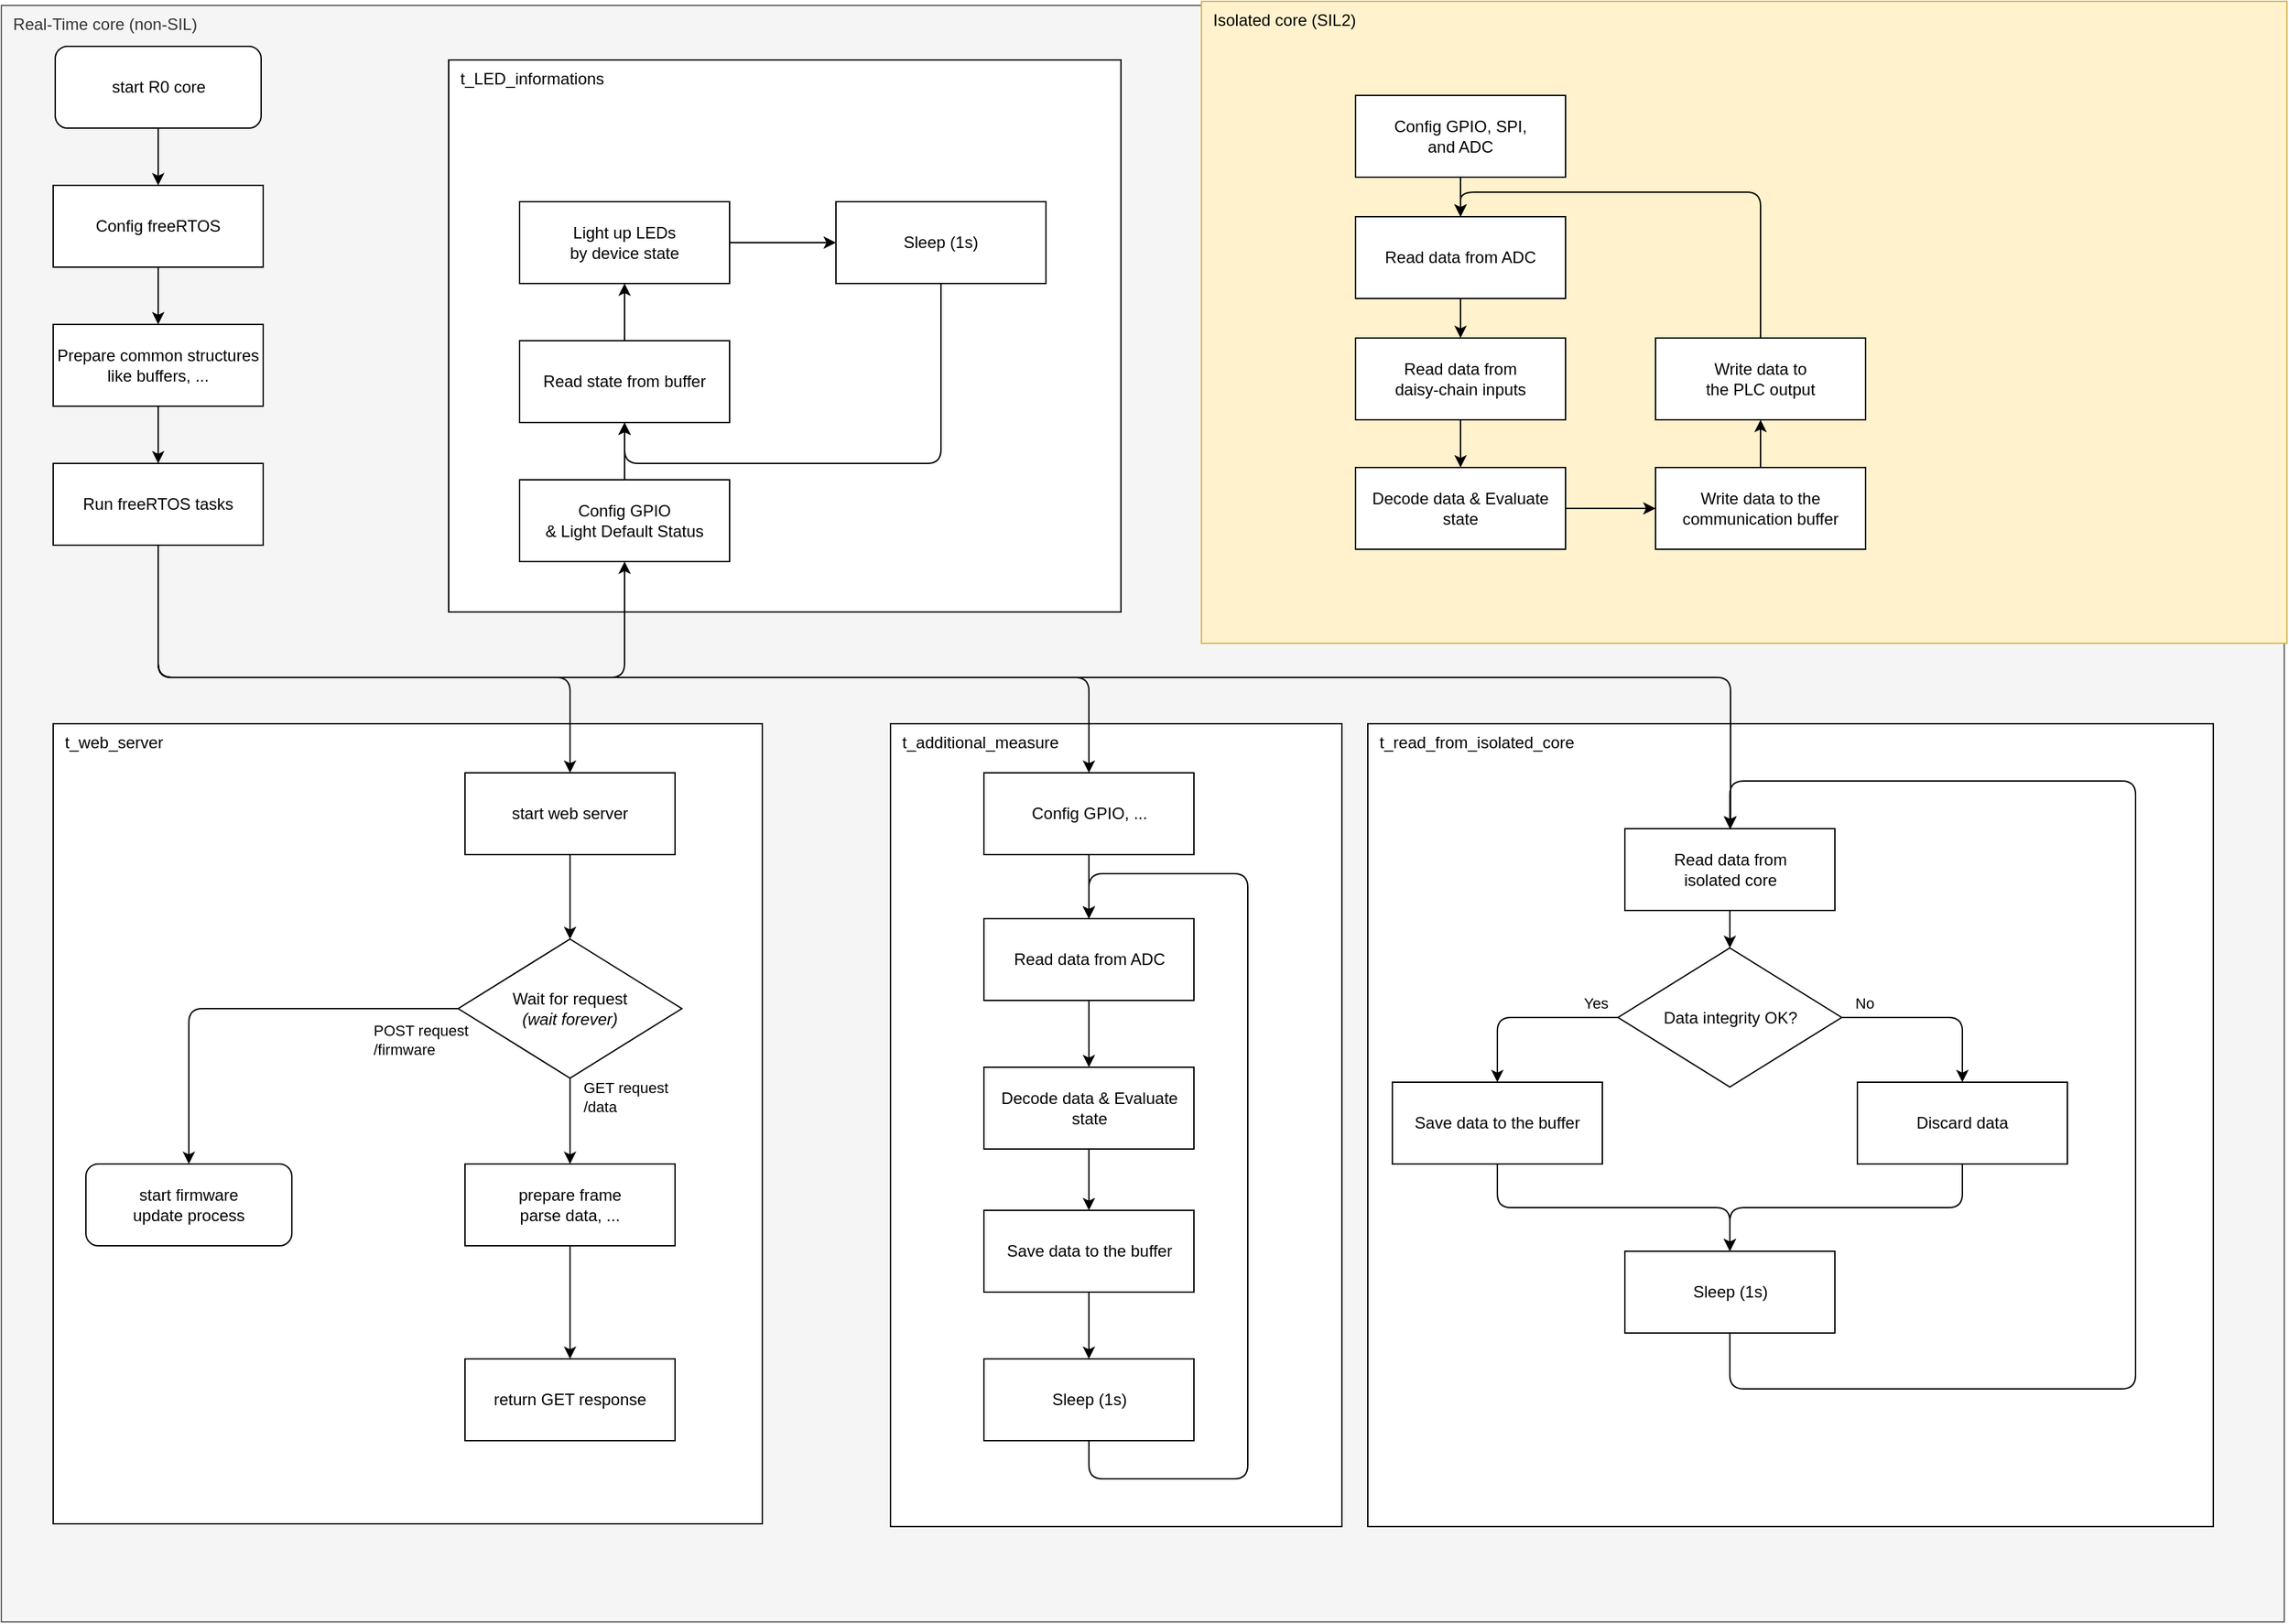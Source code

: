<mxfile scale="3" border="0">
    <diagram id="LzTGRrPrDBO6Tm46XuKC" name="Page-1">
        <mxGraphModel dx="4644" dy="2339" grid="0" gridSize="10" guides="1" tooltips="1" connect="1" arrows="1" fold="1" page="0" pageScale="1" pageWidth="1600" pageHeight="1200" math="0" shadow="0">
            <root>
                <mxCell id="0"/>
                <mxCell id="1" parent="0"/>
                <mxCell id="261" value="&amp;nbsp; Real-Time core (non-SIL)" style="rounded=0;whiteSpace=wrap;html=1;fillColor=#f5f5f5;strokeColor=#666666;align=left;verticalAlign=top;fontColor=#333333;movable=1;resizable=1;rotatable=1;deletable=1;editable=1;locked=0;connectable=1;" parent="1" vertex="1">
                    <mxGeometry x="-3190" y="-1188" width="1674" height="1186" as="geometry"/>
                </mxCell>
                <mxCell id="265" value="&amp;nbsp; t_read_from_isolated_core" style="rounded=0;whiteSpace=wrap;html=1;align=left;verticalAlign=top;" parent="1" vertex="1">
                    <mxGeometry x="-2188" y="-661" width="620" height="589" as="geometry"/>
                </mxCell>
                <mxCell id="264" value="&amp;nbsp; t_additional_measure" style="rounded=0;whiteSpace=wrap;html=1;align=left;verticalAlign=top;" parent="1" vertex="1">
                    <mxGeometry x="-2538" y="-661" width="331" height="589" as="geometry"/>
                </mxCell>
                <mxCell id="263" value="&amp;nbsp; t_LED_informations" style="rounded=0;whiteSpace=wrap;html=1;align=left;verticalAlign=top;" parent="1" vertex="1">
                    <mxGeometry x="-2862" y="-1148" width="493" height="405" as="geometry"/>
                </mxCell>
                <mxCell id="262" value="&amp;nbsp; t_web_server" style="rounded=0;whiteSpace=wrap;html=1;align=left;verticalAlign=top;" parent="1" vertex="1">
                    <mxGeometry x="-3152" y="-661" width="520" height="587" as="geometry"/>
                </mxCell>
                <mxCell id="181" style="edgeStyle=none;html=1;exitX=0.5;exitY=1;exitDx=0;exitDy=0;entryX=0.5;entryY=0;entryDx=0;entryDy=0;" parent="1" source="174" target="175" edge="1">
                    <mxGeometry relative="1" as="geometry"/>
                </mxCell>
                <mxCell id="174" value="Read data from&lt;br&gt;isolated core" style="rounded=0;whiteSpace=wrap;html=1;" parent="1" vertex="1">
                    <mxGeometry x="-1999.5" y="-584" width="154" height="60" as="geometry"/>
                </mxCell>
                <mxCell id="179" style="edgeStyle=orthogonalEdgeStyle;html=1;exitX=0;exitY=0.5;exitDx=0;exitDy=0;entryX=0.5;entryY=0;entryDx=0;entryDy=0;" parent="1" source="175" target="176" edge="1">
                    <mxGeometry relative="1" as="geometry"/>
                </mxCell>
                <mxCell id="185" value="Yes" style="edgeLabel;html=1;align=center;verticalAlign=middle;resizable=0;points=[];" parent="179" vertex="1" connectable="0">
                    <mxGeometry x="-0.504" y="-3" relative="1" as="geometry">
                        <mxPoint x="17" y="-8" as="offset"/>
                    </mxGeometry>
                </mxCell>
                <mxCell id="180" style="edgeStyle=orthogonalEdgeStyle;html=1;exitX=1;exitY=0.5;exitDx=0;exitDy=0;entryX=0.5;entryY=0;entryDx=0;entryDy=0;" parent="1" source="175" target="177" edge="1">
                    <mxGeometry relative="1" as="geometry"/>
                </mxCell>
                <mxCell id="186" value="No" style="edgeLabel;html=1;align=center;verticalAlign=middle;resizable=0;points=[];" parent="180" vertex="1" connectable="0">
                    <mxGeometry x="-0.855" relative="1" as="geometry">
                        <mxPoint x="6" y="-11" as="offset"/>
                    </mxGeometry>
                </mxCell>
                <mxCell id="175" value="Data integrity OK?" style="rhombus;whiteSpace=wrap;html=1;" parent="1" vertex="1">
                    <mxGeometry x="-2004.5" y="-496.5" width="164" height="102" as="geometry"/>
                </mxCell>
                <mxCell id="182" style="edgeStyle=orthogonalEdgeStyle;html=1;exitX=0.5;exitY=1;exitDx=0;exitDy=0;entryX=0.5;entryY=0;entryDx=0;entryDy=0;" parent="1" source="176" target="178" edge="1">
                    <mxGeometry relative="1" as="geometry"/>
                </mxCell>
                <mxCell id="176" value="Save data to the buffer" style="rounded=0;whiteSpace=wrap;html=1;" parent="1" vertex="1">
                    <mxGeometry x="-2170" y="-398" width="154" height="60" as="geometry"/>
                </mxCell>
                <mxCell id="184" style="edgeStyle=orthogonalEdgeStyle;html=1;exitX=0.5;exitY=1;exitDx=0;exitDy=0;entryX=0.5;entryY=0;entryDx=0;entryDy=0;" parent="1" source="177" target="178" edge="1">
                    <mxGeometry relative="1" as="geometry"/>
                </mxCell>
                <mxCell id="177" value="Discard data" style="rounded=0;whiteSpace=wrap;html=1;" parent="1" vertex="1">
                    <mxGeometry x="-1829" y="-398" width="154" height="60" as="geometry"/>
                </mxCell>
                <mxCell id="187" style="edgeStyle=orthogonalEdgeStyle;html=1;entryX=0.5;entryY=0;entryDx=0;entryDy=0;" parent="1" source="178" target="174" edge="1">
                    <mxGeometry relative="1" as="geometry">
                        <Array as="points">
                            <mxPoint x="-1922" y="-173"/>
                            <mxPoint x="-1625" y="-173"/>
                            <mxPoint x="-1625" y="-619"/>
                            <mxPoint x="-1922" y="-619"/>
                        </Array>
                    </mxGeometry>
                </mxCell>
                <mxCell id="178" value="Sleep (1s)" style="rounded=0;whiteSpace=wrap;html=1;" parent="1" vertex="1">
                    <mxGeometry x="-1999.5" y="-274" width="154" height="60" as="geometry"/>
                </mxCell>
                <mxCell id="202" style="edgeStyle=none;html=1;exitX=0.5;exitY=1;exitDx=0;exitDy=0;" parent="1" source="189" target="201" edge="1">
                    <mxGeometry relative="1" as="geometry"/>
                </mxCell>
                <mxCell id="189" value="Read data from ADC" style="rounded=0;whiteSpace=wrap;html=1;flipV=1;flipH=1;" parent="1" vertex="1">
                    <mxGeometry x="-2469.5" y="-518" width="154" height="60" as="geometry"/>
                </mxCell>
                <mxCell id="195" style="edgeStyle=orthogonalEdgeStyle;html=1;exitX=0.5;exitY=1;exitDx=0;exitDy=0;entryX=0.5;entryY=0;entryDx=0;entryDy=0;" parent="1" source="196" target="200" edge="1">
                    <mxGeometry relative="1" as="geometry"/>
                </mxCell>
                <mxCell id="196" value="Save data to the buffer" style="rounded=0;whiteSpace=wrap;html=1;flipV=1;flipH=1;" parent="1" vertex="1">
                    <mxGeometry x="-2469.5" y="-304" width="154" height="60" as="geometry"/>
                </mxCell>
                <mxCell id="270" style="edgeStyle=orthogonalEdgeStyle;html=1;exitX=0.5;exitY=1;exitDx=0;exitDy=0;entryX=0.5;entryY=0;entryDx=0;entryDy=0;" parent="1" source="200" target="189" edge="1">
                    <mxGeometry relative="1" as="geometry">
                        <Array as="points">
                            <mxPoint x="-2393" y="-107"/>
                            <mxPoint x="-2276" y="-107"/>
                            <mxPoint x="-2276" y="-551"/>
                            <mxPoint x="-2393" y="-551"/>
                        </Array>
                    </mxGeometry>
                </mxCell>
                <mxCell id="200" value="Sleep (1s)" style="rounded=0;whiteSpace=wrap;html=1;flipV=1;flipH=1;" parent="1" vertex="1">
                    <mxGeometry x="-2469.5" y="-195" width="154" height="60" as="geometry"/>
                </mxCell>
                <mxCell id="203" style="edgeStyle=none;html=1;exitX=0.5;exitY=1;exitDx=0;exitDy=0;" parent="1" source="201" target="196" edge="1">
                    <mxGeometry relative="1" as="geometry"/>
                </mxCell>
                <mxCell id="201" value="Decode data &amp;amp; Evaluate state" style="rounded=0;whiteSpace=wrap;html=1;flipV=1;flipH=1;" parent="1" vertex="1">
                    <mxGeometry x="-2469.5" y="-409" width="154" height="60" as="geometry"/>
                </mxCell>
                <mxCell id="283" style="edgeStyle=none;html=1;exitX=0.5;exitY=0;exitDx=0;exitDy=0;" parent="1" source="212" target="213" edge="1">
                    <mxGeometry relative="1" as="geometry"/>
                </mxCell>
                <mxCell id="212" value="Read state from buffer" style="rounded=0;whiteSpace=wrap;html=1;" parent="1" vertex="1">
                    <mxGeometry x="-2810" y="-942" width="154" height="60" as="geometry"/>
                </mxCell>
                <mxCell id="284" style="edgeStyle=none;html=1;exitX=1;exitY=0.5;exitDx=0;exitDy=0;" parent="1" source="213" target="214" edge="1">
                    <mxGeometry relative="1" as="geometry"/>
                </mxCell>
                <mxCell id="213" value="Light up LEDs&lt;div&gt;by device state&lt;/div&gt;" style="rounded=0;whiteSpace=wrap;html=1;" parent="1" vertex="1">
                    <mxGeometry x="-2810" y="-1044" width="154" height="60" as="geometry"/>
                </mxCell>
                <mxCell id="285" style="edgeStyle=orthogonalEdgeStyle;html=1;exitX=0.5;exitY=1;exitDx=0;exitDy=0;entryX=0.5;entryY=1;entryDx=0;entryDy=0;" parent="1" source="214" target="212" edge="1">
                    <mxGeometry relative="1" as="geometry">
                        <Array as="points">
                            <mxPoint x="-2501" y="-852"/>
                            <mxPoint x="-2733" y="-852"/>
                        </Array>
                    </mxGeometry>
                </mxCell>
                <mxCell id="214" value="Sleep (1s)" style="rounded=0;whiteSpace=wrap;html=1;" parent="1" vertex="1">
                    <mxGeometry x="-2578" y="-1044" width="154" height="60" as="geometry"/>
                </mxCell>
                <mxCell id="241" style="edgeStyle=none;html=1;exitX=0.5;exitY=1;exitDx=0;exitDy=0;entryX=0.5;entryY=0;entryDx=0;entryDy=0;" parent="1" source="224" target="239" edge="1">
                    <mxGeometry relative="1" as="geometry"/>
                </mxCell>
                <mxCell id="224" value="start web server" style="rounded=0;whiteSpace=wrap;html=1;flipV=1;flipH=1;" parent="1" vertex="1">
                    <mxGeometry x="-2850" y="-625" width="154" height="60" as="geometry"/>
                </mxCell>
                <mxCell id="230" style="edgeStyle=none;html=1;exitX=0.5;exitY=1;exitDx=0;exitDy=0;" parent="1" source="229" target="189" edge="1">
                    <mxGeometry relative="1" as="geometry"/>
                </mxCell>
                <mxCell id="229" value="Config GPIO, ..." style="rounded=0;whiteSpace=wrap;html=1;flipV=1;flipH=1;" parent="1" vertex="1">
                    <mxGeometry x="-2469.5" y="-625" width="154" height="60" as="geometry"/>
                </mxCell>
                <mxCell id="282" style="edgeStyle=none;html=1;exitX=0.5;exitY=0;exitDx=0;exitDy=0;" parent="1" source="231" target="212" edge="1">
                    <mxGeometry relative="1" as="geometry"/>
                </mxCell>
                <mxCell id="231" value="Config GPIO&lt;br&gt;&amp;amp; Light Default Status" style="rounded=0;whiteSpace=wrap;html=1;" parent="1" vertex="1">
                    <mxGeometry x="-2810" y="-840" width="154" height="60" as="geometry"/>
                </mxCell>
                <mxCell id="238" style="edgeStyle=none;html=1;exitX=0.5;exitY=1;exitDx=0;exitDy=0;" parent="1" source="234" target="235" edge="1">
                    <mxGeometry relative="1" as="geometry"/>
                </mxCell>
                <mxCell id="234" value="prepare frame&lt;div&gt;parse data, ...&lt;/div&gt;" style="rounded=0;whiteSpace=wrap;html=1;flipV=1;flipH=1;" parent="1" vertex="1">
                    <mxGeometry x="-2850" y="-338" width="154" height="60" as="geometry"/>
                </mxCell>
                <mxCell id="235" value="return GET response" style="rounded=0;whiteSpace=wrap;html=1;flipV=0;flipH=1;" parent="1" vertex="1">
                    <mxGeometry x="-2850" y="-195" width="154" height="60" as="geometry"/>
                </mxCell>
                <mxCell id="240" style="edgeStyle=none;html=1;exitX=0.5;exitY=1;exitDx=0;exitDy=0;entryX=0.5;entryY=0;entryDx=0;entryDy=0;" parent="1" source="239" target="234" edge="1">
                    <mxGeometry relative="1" as="geometry"/>
                </mxCell>
                <mxCell id="242" value="GET request&lt;div&gt;/data&lt;/div&gt;" style="edgeLabel;html=1;align=left;verticalAlign=middle;resizable=0;points=[];" parent="240" vertex="1" connectable="0">
                    <mxGeometry x="-0.408" relative="1" as="geometry">
                        <mxPoint x="8" y="-5" as="offset"/>
                    </mxGeometry>
                </mxCell>
                <mxCell id="245" style="edgeStyle=orthogonalEdgeStyle;html=1;exitX=0;exitY=0.5;exitDx=0;exitDy=0;entryX=0.5;entryY=0;entryDx=0;entryDy=0;" parent="1" source="239" target="244" edge="1">
                    <mxGeometry relative="1" as="geometry"/>
                </mxCell>
                <mxCell id="246" value="POST request&lt;div&gt;/firmware&lt;/div&gt;" style="edgeLabel;html=1;align=left;verticalAlign=middle;resizable=0;points=[];" parent="245" vertex="1" connectable="0">
                    <mxGeometry x="-0.495" y="-2" relative="1" as="geometry">
                        <mxPoint x="14" y="25" as="offset"/>
                    </mxGeometry>
                </mxCell>
                <mxCell id="239" value="Wait for request&lt;div&gt;&lt;i&gt;(wait forever)&lt;/i&gt;&lt;/div&gt;" style="rhombus;whiteSpace=wrap;html=1;" parent="1" vertex="1">
                    <mxGeometry x="-2855" y="-503" width="164" height="102" as="geometry"/>
                </mxCell>
                <mxCell id="244" value="start firmware&lt;br&gt;update process" style="rounded=1;whiteSpace=wrap;html=1;" parent="1" vertex="1">
                    <mxGeometry x="-3128" y="-338" width="151" height="60" as="geometry"/>
                </mxCell>
                <mxCell id="254" style="edgeStyle=none;html=1;exitX=0.5;exitY=1;exitDx=0;exitDy=0;" parent="1" source="250" target="251" edge="1">
                    <mxGeometry relative="1" as="geometry"/>
                </mxCell>
                <mxCell id="250" value="start R0 core" style="rounded=1;whiteSpace=wrap;html=1;" parent="1" vertex="1">
                    <mxGeometry x="-3150.5" y="-1158" width="151" height="60" as="geometry"/>
                </mxCell>
                <mxCell id="255" style="edgeStyle=none;html=1;exitX=0.5;exitY=1;exitDx=0;exitDy=0;" parent="1" source="251" target="253" edge="1">
                    <mxGeometry relative="1" as="geometry"/>
                </mxCell>
                <mxCell id="251" value="Config freeRTOS" style="rounded=0;whiteSpace=wrap;html=1;" parent="1" vertex="1">
                    <mxGeometry x="-3152" y="-1056" width="154" height="60" as="geometry"/>
                </mxCell>
                <mxCell id="257" style="edgeStyle=orthogonalEdgeStyle;html=1;exitX=0.5;exitY=1;exitDx=0;exitDy=0;entryX=0.5;entryY=0;entryDx=0;entryDy=0;" parent="1" source="252" target="224" edge="1">
                    <mxGeometry relative="1" as="geometry">
                        <Array as="points">
                            <mxPoint x="-3075" y="-695"/>
                            <mxPoint x="-2773" y="-695"/>
                        </Array>
                    </mxGeometry>
                </mxCell>
                <mxCell id="259" style="edgeStyle=orthogonalEdgeStyle;html=1;exitX=0.5;exitY=1;exitDx=0;exitDy=0;entryX=0.5;entryY=0;entryDx=0;entryDy=0;" parent="1" source="252" target="229" edge="1">
                    <mxGeometry relative="1" as="geometry">
                        <Array as="points">
                            <mxPoint x="-3075" y="-695"/>
                            <mxPoint x="-2393" y="-695"/>
                        </Array>
                    </mxGeometry>
                </mxCell>
                <mxCell id="260" style="edgeStyle=orthogonalEdgeStyle;html=1;exitX=0.5;exitY=1;exitDx=0;exitDy=0;entryX=0.5;entryY=0;entryDx=0;entryDy=0;" parent="1" source="252" target="174" edge="1">
                    <mxGeometry relative="1" as="geometry">
                        <Array as="points">
                            <mxPoint x="-3075" y="-695"/>
                            <mxPoint x="-1922" y="-695"/>
                            <mxPoint x="-1922" y="-584"/>
                        </Array>
                    </mxGeometry>
                </mxCell>
                <mxCell id="287" style="edgeStyle=orthogonalEdgeStyle;html=1;exitX=0.5;exitY=1;exitDx=0;exitDy=0;entryX=0.5;entryY=1;entryDx=0;entryDy=0;" parent="1" source="252" target="231" edge="1">
                    <mxGeometry relative="1" as="geometry">
                        <Array as="points">
                            <mxPoint x="-3075" y="-695"/>
                            <mxPoint x="-2733" y="-695"/>
                        </Array>
                    </mxGeometry>
                </mxCell>
                <mxCell id="252" value="Run freeRTOS tasks" style="rounded=0;whiteSpace=wrap;html=1;" parent="1" vertex="1">
                    <mxGeometry x="-3152" y="-852" width="154" height="60" as="geometry"/>
                </mxCell>
                <mxCell id="256" style="edgeStyle=none;html=1;exitX=0.5;exitY=1;exitDx=0;exitDy=0;" parent="1" source="253" target="252" edge="1">
                    <mxGeometry relative="1" as="geometry"/>
                </mxCell>
                <mxCell id="253" value="Prepare common structures&lt;div&gt;like buffers, ...&lt;/div&gt;" style="rounded=0;whiteSpace=wrap;html=1;" parent="1" vertex="1">
                    <mxGeometry x="-3152" y="-954" width="154" height="60" as="geometry"/>
                </mxCell>
                <mxCell id="172" value="&amp;nbsp; Isolated core (SIL2)" style="rounded=0;whiteSpace=wrap;html=1;fillColor=#fff2cc;strokeColor=#d6b656;align=left;verticalAlign=top;movable=1;resizable=1;rotatable=1;deletable=1;editable=1;locked=0;connectable=1;" parent="1" vertex="1">
                    <mxGeometry x="-2310" y="-1191" width="796" height="471" as="geometry"/>
                </mxCell>
                <mxCell id="166" style="edgeStyle=none;html=1;exitX=0.5;exitY=1;exitDx=0;exitDy=0;" parent="1" source="163" target="269" edge="1">
                    <mxGeometry relative="1" as="geometry"/>
                </mxCell>
                <mxCell id="163" value="Read data from ADC" style="rounded=0;whiteSpace=wrap;html=1;" parent="1" vertex="1">
                    <mxGeometry x="-2197" y="-1033" width="154" height="60" as="geometry"/>
                </mxCell>
                <mxCell id="278" style="edgeStyle=none;html=1;exitX=1;exitY=0.5;exitDx=0;exitDy=0;" parent="1" source="164" target="165" edge="1">
                    <mxGeometry relative="1" as="geometry"/>
                </mxCell>
                <mxCell id="164" value="Decode data &amp;amp; Evaluate state" style="rounded=0;whiteSpace=wrap;html=1;" parent="1" vertex="1">
                    <mxGeometry x="-2197" y="-849" width="154" height="60" as="geometry"/>
                </mxCell>
                <mxCell id="279" style="edgeStyle=none;html=1;exitX=0.5;exitY=0;exitDx=0;exitDy=0;" parent="1" source="165" target="169" edge="1">
                    <mxGeometry relative="1" as="geometry"/>
                </mxCell>
                <mxCell id="165" value="Write data to the communication buffer" style="rounded=0;whiteSpace=wrap;html=1;" parent="1" vertex="1">
                    <mxGeometry x="-1977" y="-849" width="154" height="60" as="geometry"/>
                </mxCell>
                <mxCell id="280" style="edgeStyle=orthogonalEdgeStyle;html=1;exitX=0.5;exitY=0;exitDx=0;exitDy=0;entryX=0.5;entryY=0;entryDx=0;entryDy=0;" parent="1" source="169" target="163" edge="1">
                    <mxGeometry relative="1" as="geometry">
                        <Array as="points">
                            <mxPoint x="-1900" y="-1051"/>
                            <mxPoint x="-2120" y="-1051"/>
                        </Array>
                    </mxGeometry>
                </mxCell>
                <mxCell id="169" value="Write data to&lt;br&gt;the PLC output" style="rounded=0;whiteSpace=wrap;html=1;" parent="1" vertex="1">
                    <mxGeometry x="-1977" y="-944" width="154" height="60" as="geometry"/>
                </mxCell>
                <mxCell id="226" style="edgeStyle=none;html=1;" parent="1" source="225" target="163" edge="1">
                    <mxGeometry relative="1" as="geometry"/>
                </mxCell>
                <mxCell id="225" value="Config GPIO, SPI,&lt;br&gt;and ADC" style="rounded=0;whiteSpace=wrap;html=1;" parent="1" vertex="1">
                    <mxGeometry x="-2197" y="-1122" width="154" height="60" as="geometry"/>
                </mxCell>
                <mxCell id="274" style="edgeStyle=none;html=1;exitX=0.5;exitY=1;exitDx=0;exitDy=0;" parent="1" source="269" target="164" edge="1">
                    <mxGeometry relative="1" as="geometry"/>
                </mxCell>
                <mxCell id="269" value="Read data from&lt;br&gt;daisy-chain inputs" style="rounded=0;whiteSpace=wrap;html=1;" parent="1" vertex="1">
                    <mxGeometry x="-2197" y="-944" width="154" height="60" as="geometry"/>
                </mxCell>
            </root>
        </mxGraphModel>
    </diagram>
</mxfile>